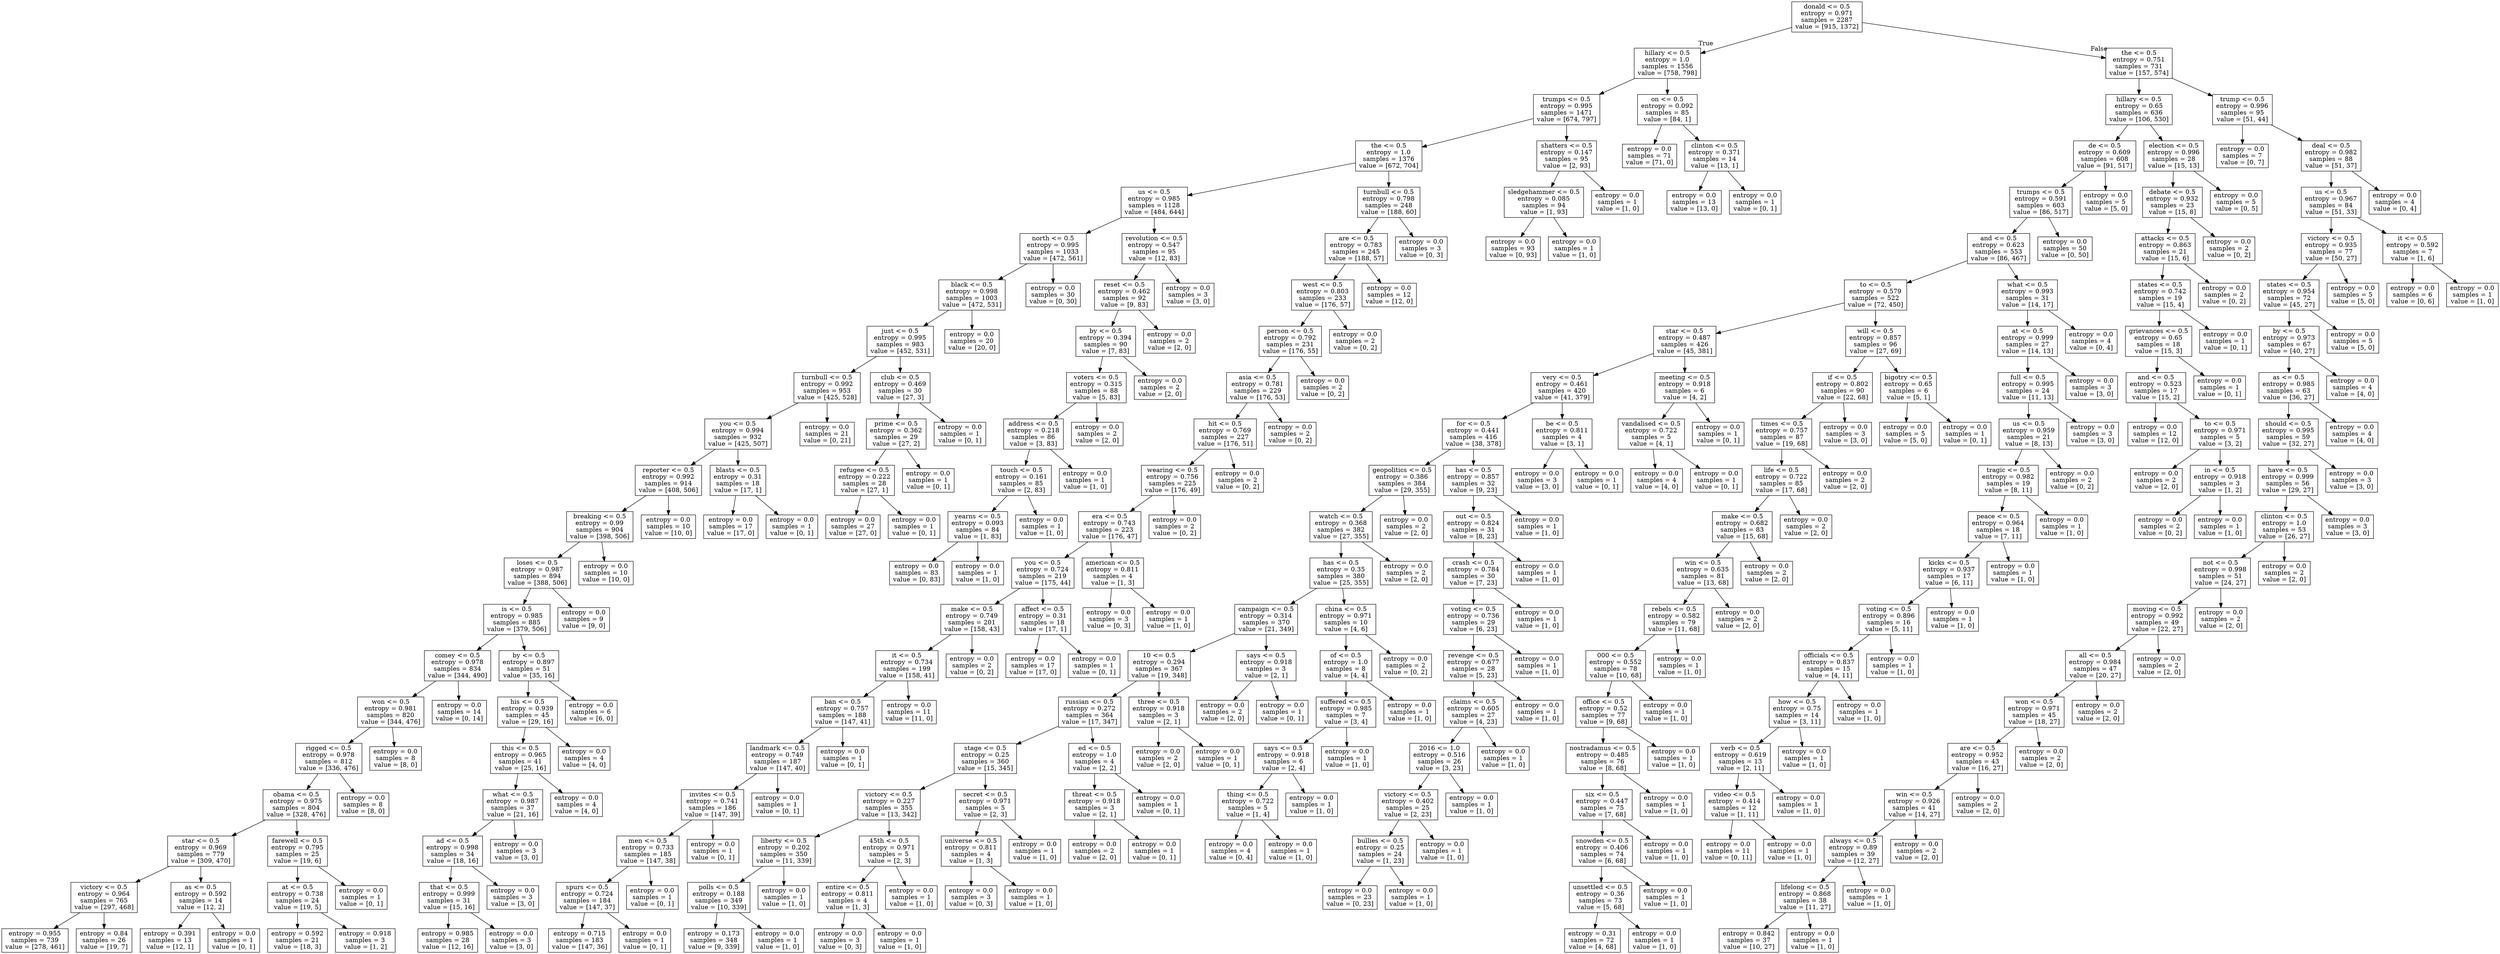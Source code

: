 digraph Tree {
node [shape=box] ;
0 [label="donald <= 0.5\nentropy = 0.971\nsamples = 2287\nvalue = [915, 1372]"] ;
1 [label="hillary <= 0.5\nentropy = 1.0\nsamples = 1556\nvalue = [758, 798]"] ;
0 -> 1 [labeldistance=2.5, labelangle=45, headlabel="True"] ;
2 [label="trumps <= 0.5\nentropy = 0.995\nsamples = 1471\nvalue = [674, 797]"] ;
1 -> 2 ;
3 [label="the <= 0.5\nentropy = 1.0\nsamples = 1376\nvalue = [672, 704]"] ;
2 -> 3 ;
4 [label="us <= 0.5\nentropy = 0.985\nsamples = 1128\nvalue = [484, 644]"] ;
3 -> 4 ;
5 [label="north <= 0.5\nentropy = 0.995\nsamples = 1033\nvalue = [472, 561]"] ;
4 -> 5 ;
6 [label="black <= 0.5\nentropy = 0.998\nsamples = 1003\nvalue = [472, 531]"] ;
5 -> 6 ;
7 [label="just <= 0.5\nentropy = 0.995\nsamples = 983\nvalue = [452, 531]"] ;
6 -> 7 ;
8 [label="turnbull <= 0.5\nentropy = 0.992\nsamples = 953\nvalue = [425, 528]"] ;
7 -> 8 ;
9 [label="you <= 0.5\nentropy = 0.994\nsamples = 932\nvalue = [425, 507]"] ;
8 -> 9 ;
10 [label="reporter <= 0.5\nentropy = 0.992\nsamples = 914\nvalue = [408, 506]"] ;
9 -> 10 ;
11 [label="breaking <= 0.5\nentropy = 0.99\nsamples = 904\nvalue = [398, 506]"] ;
10 -> 11 ;
12 [label="loses <= 0.5\nentropy = 0.987\nsamples = 894\nvalue = [388, 506]"] ;
11 -> 12 ;
13 [label="is <= 0.5\nentropy = 0.985\nsamples = 885\nvalue = [379, 506]"] ;
12 -> 13 ;
14 [label="comey <= 0.5\nentropy = 0.978\nsamples = 834\nvalue = [344, 490]"] ;
13 -> 14 ;
15 [label="won <= 0.5\nentropy = 0.981\nsamples = 820\nvalue = [344, 476]"] ;
14 -> 15 ;
16 [label="rigged <= 0.5\nentropy = 0.978\nsamples = 812\nvalue = [336, 476]"] ;
15 -> 16 ;
17 [label="obama <= 0.5\nentropy = 0.975\nsamples = 804\nvalue = [328, 476]"] ;
16 -> 17 ;
18 [label="star <= 0.5\nentropy = 0.969\nsamples = 779\nvalue = [309, 470]"] ;
17 -> 18 ;
19 [label="victory <= 0.5\nentropy = 0.964\nsamples = 765\nvalue = [297, 468]"] ;
18 -> 19 ;
20 [label="entropy = 0.955\nsamples = 739\nvalue = [278, 461]"] ;
19 -> 20 ;
21 [label="entropy = 0.84\nsamples = 26\nvalue = [19, 7]"] ;
19 -> 21 ;
22 [label="as <= 0.5\nentropy = 0.592\nsamples = 14\nvalue = [12, 2]"] ;
18 -> 22 ;
23 [label="entropy = 0.391\nsamples = 13\nvalue = [12, 1]"] ;
22 -> 23 ;
24 [label="entropy = 0.0\nsamples = 1\nvalue = [0, 1]"] ;
22 -> 24 ;
25 [label="farewell <= 0.5\nentropy = 0.795\nsamples = 25\nvalue = [19, 6]"] ;
17 -> 25 ;
26 [label="at <= 0.5\nentropy = 0.738\nsamples = 24\nvalue = [19, 5]"] ;
25 -> 26 ;
27 [label="entropy = 0.592\nsamples = 21\nvalue = [18, 3]"] ;
26 -> 27 ;
28 [label="entropy = 0.918\nsamples = 3\nvalue = [1, 2]"] ;
26 -> 28 ;
29 [label="entropy = 0.0\nsamples = 1\nvalue = [0, 1]"] ;
25 -> 29 ;
30 [label="entropy = 0.0\nsamples = 8\nvalue = [8, 0]"] ;
16 -> 30 ;
31 [label="entropy = 0.0\nsamples = 8\nvalue = [8, 0]"] ;
15 -> 31 ;
32 [label="entropy = 0.0\nsamples = 14\nvalue = [0, 14]"] ;
14 -> 32 ;
33 [label="by <= 0.5\nentropy = 0.897\nsamples = 51\nvalue = [35, 16]"] ;
13 -> 33 ;
34 [label="his <= 0.5\nentropy = 0.939\nsamples = 45\nvalue = [29, 16]"] ;
33 -> 34 ;
35 [label="this <= 0.5\nentropy = 0.965\nsamples = 41\nvalue = [25, 16]"] ;
34 -> 35 ;
36 [label="what <= 0.5\nentropy = 0.987\nsamples = 37\nvalue = [21, 16]"] ;
35 -> 36 ;
37 [label="ad <= 0.5\nentropy = 0.998\nsamples = 34\nvalue = [18, 16]"] ;
36 -> 37 ;
38 [label="that <= 0.5\nentropy = 0.999\nsamples = 31\nvalue = [15, 16]"] ;
37 -> 38 ;
39 [label="entropy = 0.985\nsamples = 28\nvalue = [12, 16]"] ;
38 -> 39 ;
40 [label="entropy = 0.0\nsamples = 3\nvalue = [3, 0]"] ;
38 -> 40 ;
41 [label="entropy = 0.0\nsamples = 3\nvalue = [3, 0]"] ;
37 -> 41 ;
42 [label="entropy = 0.0\nsamples = 3\nvalue = [3, 0]"] ;
36 -> 42 ;
43 [label="entropy = 0.0\nsamples = 4\nvalue = [4, 0]"] ;
35 -> 43 ;
44 [label="entropy = 0.0\nsamples = 4\nvalue = [4, 0]"] ;
34 -> 44 ;
45 [label="entropy = 0.0\nsamples = 6\nvalue = [6, 0]"] ;
33 -> 45 ;
46 [label="entropy = 0.0\nsamples = 9\nvalue = [9, 0]"] ;
12 -> 46 ;
47 [label="entropy = 0.0\nsamples = 10\nvalue = [10, 0]"] ;
11 -> 47 ;
48 [label="entropy = 0.0\nsamples = 10\nvalue = [10, 0]"] ;
10 -> 48 ;
49 [label="blasts <= 0.5\nentropy = 0.31\nsamples = 18\nvalue = [17, 1]"] ;
9 -> 49 ;
50 [label="entropy = 0.0\nsamples = 17\nvalue = [17, 0]"] ;
49 -> 50 ;
51 [label="entropy = 0.0\nsamples = 1\nvalue = [0, 1]"] ;
49 -> 51 ;
52 [label="entropy = 0.0\nsamples = 21\nvalue = [0, 21]"] ;
8 -> 52 ;
53 [label="club <= 0.5\nentropy = 0.469\nsamples = 30\nvalue = [27, 3]"] ;
7 -> 53 ;
54 [label="prime <= 0.5\nentropy = 0.362\nsamples = 29\nvalue = [27, 2]"] ;
53 -> 54 ;
55 [label="refugee <= 0.5\nentropy = 0.222\nsamples = 28\nvalue = [27, 1]"] ;
54 -> 55 ;
56 [label="entropy = 0.0\nsamples = 27\nvalue = [27, 0]"] ;
55 -> 56 ;
57 [label="entropy = 0.0\nsamples = 1\nvalue = [0, 1]"] ;
55 -> 57 ;
58 [label="entropy = 0.0\nsamples = 1\nvalue = [0, 1]"] ;
54 -> 58 ;
59 [label="entropy = 0.0\nsamples = 1\nvalue = [0, 1]"] ;
53 -> 59 ;
60 [label="entropy = 0.0\nsamples = 20\nvalue = [20, 0]"] ;
6 -> 60 ;
61 [label="entropy = 0.0\nsamples = 30\nvalue = [0, 30]"] ;
5 -> 61 ;
62 [label="revolution <= 0.5\nentropy = 0.547\nsamples = 95\nvalue = [12, 83]"] ;
4 -> 62 ;
63 [label="reset <= 0.5\nentropy = 0.462\nsamples = 92\nvalue = [9, 83]"] ;
62 -> 63 ;
64 [label="by <= 0.5\nentropy = 0.394\nsamples = 90\nvalue = [7, 83]"] ;
63 -> 64 ;
65 [label="voters <= 0.5\nentropy = 0.315\nsamples = 88\nvalue = [5, 83]"] ;
64 -> 65 ;
66 [label="address <= 0.5\nentropy = 0.218\nsamples = 86\nvalue = [3, 83]"] ;
65 -> 66 ;
67 [label="touch <= 0.5\nentropy = 0.161\nsamples = 85\nvalue = [2, 83]"] ;
66 -> 67 ;
68 [label="yearns <= 0.5\nentropy = 0.093\nsamples = 84\nvalue = [1, 83]"] ;
67 -> 68 ;
69 [label="entropy = 0.0\nsamples = 83\nvalue = [0, 83]"] ;
68 -> 69 ;
70 [label="entropy = 0.0\nsamples = 1\nvalue = [1, 0]"] ;
68 -> 70 ;
71 [label="entropy = 0.0\nsamples = 1\nvalue = [1, 0]"] ;
67 -> 71 ;
72 [label="entropy = 0.0\nsamples = 1\nvalue = [1, 0]"] ;
66 -> 72 ;
73 [label="entropy = 0.0\nsamples = 2\nvalue = [2, 0]"] ;
65 -> 73 ;
74 [label="entropy = 0.0\nsamples = 2\nvalue = [2, 0]"] ;
64 -> 74 ;
75 [label="entropy = 0.0\nsamples = 2\nvalue = [2, 0]"] ;
63 -> 75 ;
76 [label="entropy = 0.0\nsamples = 3\nvalue = [3, 0]"] ;
62 -> 76 ;
77 [label="turnbull <= 0.5\nentropy = 0.798\nsamples = 248\nvalue = [188, 60]"] ;
3 -> 77 ;
78 [label="are <= 0.5\nentropy = 0.783\nsamples = 245\nvalue = [188, 57]"] ;
77 -> 78 ;
79 [label="west <= 0.5\nentropy = 0.803\nsamples = 233\nvalue = [176, 57]"] ;
78 -> 79 ;
80 [label="person <= 0.5\nentropy = 0.792\nsamples = 231\nvalue = [176, 55]"] ;
79 -> 80 ;
81 [label="asia <= 0.5\nentropy = 0.781\nsamples = 229\nvalue = [176, 53]"] ;
80 -> 81 ;
82 [label="hit <= 0.5\nentropy = 0.769\nsamples = 227\nvalue = [176, 51]"] ;
81 -> 82 ;
83 [label="wearing <= 0.5\nentropy = 0.756\nsamples = 225\nvalue = [176, 49]"] ;
82 -> 83 ;
84 [label="era <= 0.5\nentropy = 0.743\nsamples = 223\nvalue = [176, 47]"] ;
83 -> 84 ;
85 [label="you <= 0.5\nentropy = 0.724\nsamples = 219\nvalue = [175, 44]"] ;
84 -> 85 ;
86 [label="make <= 0.5\nentropy = 0.749\nsamples = 201\nvalue = [158, 43]"] ;
85 -> 86 ;
87 [label="it <= 0.5\nentropy = 0.734\nsamples = 199\nvalue = [158, 41]"] ;
86 -> 87 ;
88 [label="ban <= 0.5\nentropy = 0.757\nsamples = 188\nvalue = [147, 41]"] ;
87 -> 88 ;
89 [label="landmark <= 0.5\nentropy = 0.749\nsamples = 187\nvalue = [147, 40]"] ;
88 -> 89 ;
90 [label="invites <= 0.5\nentropy = 0.741\nsamples = 186\nvalue = [147, 39]"] ;
89 -> 90 ;
91 [label="men <= 0.5\nentropy = 0.733\nsamples = 185\nvalue = [147, 38]"] ;
90 -> 91 ;
92 [label="spurs <= 0.5\nentropy = 0.724\nsamples = 184\nvalue = [147, 37]"] ;
91 -> 92 ;
93 [label="entropy = 0.715\nsamples = 183\nvalue = [147, 36]"] ;
92 -> 93 ;
94 [label="entropy = 0.0\nsamples = 1\nvalue = [0, 1]"] ;
92 -> 94 ;
95 [label="entropy = 0.0\nsamples = 1\nvalue = [0, 1]"] ;
91 -> 95 ;
96 [label="entropy = 0.0\nsamples = 1\nvalue = [0, 1]"] ;
90 -> 96 ;
97 [label="entropy = 0.0\nsamples = 1\nvalue = [0, 1]"] ;
89 -> 97 ;
98 [label="entropy = 0.0\nsamples = 1\nvalue = [0, 1]"] ;
88 -> 98 ;
99 [label="entropy = 0.0\nsamples = 11\nvalue = [11, 0]"] ;
87 -> 99 ;
100 [label="entropy = 0.0\nsamples = 2\nvalue = [0, 2]"] ;
86 -> 100 ;
101 [label="affect <= 0.5\nentropy = 0.31\nsamples = 18\nvalue = [17, 1]"] ;
85 -> 101 ;
102 [label="entropy = 0.0\nsamples = 17\nvalue = [17, 0]"] ;
101 -> 102 ;
103 [label="entropy = 0.0\nsamples = 1\nvalue = [0, 1]"] ;
101 -> 103 ;
104 [label="american <= 0.5\nentropy = 0.811\nsamples = 4\nvalue = [1, 3]"] ;
84 -> 104 ;
105 [label="entropy = 0.0\nsamples = 3\nvalue = [0, 3]"] ;
104 -> 105 ;
106 [label="entropy = 0.0\nsamples = 1\nvalue = [1, 0]"] ;
104 -> 106 ;
107 [label="entropy = 0.0\nsamples = 2\nvalue = [0, 2]"] ;
83 -> 107 ;
108 [label="entropy = 0.0\nsamples = 2\nvalue = [0, 2]"] ;
82 -> 108 ;
109 [label="entropy = 0.0\nsamples = 2\nvalue = [0, 2]"] ;
81 -> 109 ;
110 [label="entropy = 0.0\nsamples = 2\nvalue = [0, 2]"] ;
80 -> 110 ;
111 [label="entropy = 0.0\nsamples = 2\nvalue = [0, 2]"] ;
79 -> 111 ;
112 [label="entropy = 0.0\nsamples = 12\nvalue = [12, 0]"] ;
78 -> 112 ;
113 [label="entropy = 0.0\nsamples = 3\nvalue = [0, 3]"] ;
77 -> 113 ;
114 [label="shatters <= 0.5\nentropy = 0.147\nsamples = 95\nvalue = [2, 93]"] ;
2 -> 114 ;
115 [label="sledgehammer <= 0.5\nentropy = 0.085\nsamples = 94\nvalue = [1, 93]"] ;
114 -> 115 ;
116 [label="entropy = 0.0\nsamples = 93\nvalue = [0, 93]"] ;
115 -> 116 ;
117 [label="entropy = 0.0\nsamples = 1\nvalue = [1, 0]"] ;
115 -> 117 ;
118 [label="entropy = 0.0\nsamples = 1\nvalue = [1, 0]"] ;
114 -> 118 ;
119 [label="on <= 0.5\nentropy = 0.092\nsamples = 85\nvalue = [84, 1]"] ;
1 -> 119 ;
120 [label="entropy = 0.0\nsamples = 71\nvalue = [71, 0]"] ;
119 -> 120 ;
121 [label="clinton <= 0.5\nentropy = 0.371\nsamples = 14\nvalue = [13, 1]"] ;
119 -> 121 ;
122 [label="entropy = 0.0\nsamples = 13\nvalue = [13, 0]"] ;
121 -> 122 ;
123 [label="entropy = 0.0\nsamples = 1\nvalue = [0, 1]"] ;
121 -> 123 ;
124 [label="the <= 0.5\nentropy = 0.751\nsamples = 731\nvalue = [157, 574]"] ;
0 -> 124 [labeldistance=2.5, labelangle=-45, headlabel="False"] ;
125 [label="hillary <= 0.5\nentropy = 0.65\nsamples = 636\nvalue = [106, 530]"] ;
124 -> 125 ;
126 [label="de <= 0.5\nentropy = 0.609\nsamples = 608\nvalue = [91, 517]"] ;
125 -> 126 ;
127 [label="trumps <= 0.5\nentropy = 0.591\nsamples = 603\nvalue = [86, 517]"] ;
126 -> 127 ;
128 [label="and <= 0.5\nentropy = 0.623\nsamples = 553\nvalue = [86, 467]"] ;
127 -> 128 ;
129 [label="to <= 0.5\nentropy = 0.579\nsamples = 522\nvalue = [72, 450]"] ;
128 -> 129 ;
130 [label="star <= 0.5\nentropy = 0.487\nsamples = 426\nvalue = [45, 381]"] ;
129 -> 130 ;
131 [label="very <= 0.5\nentropy = 0.461\nsamples = 420\nvalue = [41, 379]"] ;
130 -> 131 ;
132 [label="for <= 0.5\nentropy = 0.441\nsamples = 416\nvalue = [38, 378]"] ;
131 -> 132 ;
133 [label="geopolitics <= 0.5\nentropy = 0.386\nsamples = 384\nvalue = [29, 355]"] ;
132 -> 133 ;
134 [label="watch <= 0.5\nentropy = 0.368\nsamples = 382\nvalue = [27, 355]"] ;
133 -> 134 ;
135 [label="has <= 0.5\nentropy = 0.35\nsamples = 380\nvalue = [25, 355]"] ;
134 -> 135 ;
136 [label="campaign <= 0.5\nentropy = 0.314\nsamples = 370\nvalue = [21, 349]"] ;
135 -> 136 ;
137 [label="10 <= 0.5\nentropy = 0.294\nsamples = 367\nvalue = [19, 348]"] ;
136 -> 137 ;
138 [label="russian <= 0.5\nentropy = 0.272\nsamples = 364\nvalue = [17, 347]"] ;
137 -> 138 ;
139 [label="stage <= 0.5\nentropy = 0.25\nsamples = 360\nvalue = [15, 345]"] ;
138 -> 139 ;
140 [label="victory <= 0.5\nentropy = 0.227\nsamples = 355\nvalue = [13, 342]"] ;
139 -> 140 ;
141 [label="liberty <= 0.5\nentropy = 0.202\nsamples = 350\nvalue = [11, 339]"] ;
140 -> 141 ;
142 [label="polls <= 0.5\nentropy = 0.188\nsamples = 349\nvalue = [10, 339]"] ;
141 -> 142 ;
143 [label="entropy = 0.173\nsamples = 348\nvalue = [9, 339]"] ;
142 -> 143 ;
144 [label="entropy = 0.0\nsamples = 1\nvalue = [1, 0]"] ;
142 -> 144 ;
145 [label="entropy = 0.0\nsamples = 1\nvalue = [1, 0]"] ;
141 -> 145 ;
146 [label="45th <= 0.5\nentropy = 0.971\nsamples = 5\nvalue = [2, 3]"] ;
140 -> 146 ;
147 [label="entire <= 0.5\nentropy = 0.811\nsamples = 4\nvalue = [1, 3]"] ;
146 -> 147 ;
148 [label="entropy = 0.0\nsamples = 3\nvalue = [0, 3]"] ;
147 -> 148 ;
149 [label="entropy = 0.0\nsamples = 1\nvalue = [1, 0]"] ;
147 -> 149 ;
150 [label="entropy = 0.0\nsamples = 1\nvalue = [1, 0]"] ;
146 -> 150 ;
151 [label="secret <= 0.5\nentropy = 0.971\nsamples = 5\nvalue = [2, 3]"] ;
139 -> 151 ;
152 [label="universe <= 0.5\nentropy = 0.811\nsamples = 4\nvalue = [1, 3]"] ;
151 -> 152 ;
153 [label="entropy = 0.0\nsamples = 3\nvalue = [0, 3]"] ;
152 -> 153 ;
154 [label="entropy = 0.0\nsamples = 1\nvalue = [1, 0]"] ;
152 -> 154 ;
155 [label="entropy = 0.0\nsamples = 1\nvalue = [1, 0]"] ;
151 -> 155 ;
156 [label="ed <= 0.5\nentropy = 1.0\nsamples = 4\nvalue = [2, 2]"] ;
138 -> 156 ;
157 [label="threat <= 0.5\nentropy = 0.918\nsamples = 3\nvalue = [2, 1]"] ;
156 -> 157 ;
158 [label="entropy = 0.0\nsamples = 2\nvalue = [2, 0]"] ;
157 -> 158 ;
159 [label="entropy = 0.0\nsamples = 1\nvalue = [0, 1]"] ;
157 -> 159 ;
160 [label="entropy = 0.0\nsamples = 1\nvalue = [0, 1]"] ;
156 -> 160 ;
161 [label="three <= 0.5\nentropy = 0.918\nsamples = 3\nvalue = [2, 1]"] ;
137 -> 161 ;
162 [label="entropy = 0.0\nsamples = 2\nvalue = [2, 0]"] ;
161 -> 162 ;
163 [label="entropy = 0.0\nsamples = 1\nvalue = [0, 1]"] ;
161 -> 163 ;
164 [label="says <= 0.5\nentropy = 0.918\nsamples = 3\nvalue = [2, 1]"] ;
136 -> 164 ;
165 [label="entropy = 0.0\nsamples = 2\nvalue = [2, 0]"] ;
164 -> 165 ;
166 [label="entropy = 0.0\nsamples = 1\nvalue = [0, 1]"] ;
164 -> 166 ;
167 [label="china <= 0.5\nentropy = 0.971\nsamples = 10\nvalue = [4, 6]"] ;
135 -> 167 ;
168 [label="of <= 0.5\nentropy = 1.0\nsamples = 8\nvalue = [4, 4]"] ;
167 -> 168 ;
169 [label="suffered <= 0.5\nentropy = 0.985\nsamples = 7\nvalue = [3, 4]"] ;
168 -> 169 ;
170 [label="says <= 0.5\nentropy = 0.918\nsamples = 6\nvalue = [2, 4]"] ;
169 -> 170 ;
171 [label="thing <= 0.5\nentropy = 0.722\nsamples = 5\nvalue = [1, 4]"] ;
170 -> 171 ;
172 [label="entropy = 0.0\nsamples = 4\nvalue = [0, 4]"] ;
171 -> 172 ;
173 [label="entropy = 0.0\nsamples = 1\nvalue = [1, 0]"] ;
171 -> 173 ;
174 [label="entropy = 0.0\nsamples = 1\nvalue = [1, 0]"] ;
170 -> 174 ;
175 [label="entropy = 0.0\nsamples = 1\nvalue = [1, 0]"] ;
169 -> 175 ;
176 [label="entropy = 0.0\nsamples = 1\nvalue = [1, 0]"] ;
168 -> 176 ;
177 [label="entropy = 0.0\nsamples = 2\nvalue = [0, 2]"] ;
167 -> 177 ;
178 [label="entropy = 0.0\nsamples = 2\nvalue = [2, 0]"] ;
134 -> 178 ;
179 [label="entropy = 0.0\nsamples = 2\nvalue = [2, 0]"] ;
133 -> 179 ;
180 [label="has <= 0.5\nentropy = 0.857\nsamples = 32\nvalue = [9, 23]"] ;
132 -> 180 ;
181 [label="out <= 0.5\nentropy = 0.824\nsamples = 31\nvalue = [8, 23]"] ;
180 -> 181 ;
182 [label="crash <= 0.5\nentropy = 0.784\nsamples = 30\nvalue = [7, 23]"] ;
181 -> 182 ;
183 [label="voting <= 0.5\nentropy = 0.736\nsamples = 29\nvalue = [6, 23]"] ;
182 -> 183 ;
184 [label="revenge <= 0.5\nentropy = 0.677\nsamples = 28\nvalue = [5, 23]"] ;
183 -> 184 ;
185 [label="claims <= 0.5\nentropy = 0.605\nsamples = 27\nvalue = [4, 23]"] ;
184 -> 185 ;
186 [label="2016 <= 1.0\nentropy = 0.516\nsamples = 26\nvalue = [3, 23]"] ;
185 -> 186 ;
187 [label="victory <= 0.5\nentropy = 0.402\nsamples = 25\nvalue = [2, 23]"] ;
186 -> 187 ;
188 [label="bullies <= 0.5\nentropy = 0.25\nsamples = 24\nvalue = [1, 23]"] ;
187 -> 188 ;
189 [label="entropy = 0.0\nsamples = 23\nvalue = [0, 23]"] ;
188 -> 189 ;
190 [label="entropy = 0.0\nsamples = 1\nvalue = [1, 0]"] ;
188 -> 190 ;
191 [label="entropy = 0.0\nsamples = 1\nvalue = [1, 0]"] ;
187 -> 191 ;
192 [label="entropy = 0.0\nsamples = 1\nvalue = [1, 0]"] ;
186 -> 192 ;
193 [label="entropy = 0.0\nsamples = 1\nvalue = [1, 0]"] ;
185 -> 193 ;
194 [label="entropy = 0.0\nsamples = 1\nvalue = [1, 0]"] ;
184 -> 194 ;
195 [label="entropy = 0.0\nsamples = 1\nvalue = [1, 0]"] ;
183 -> 195 ;
196 [label="entropy = 0.0\nsamples = 1\nvalue = [1, 0]"] ;
182 -> 196 ;
197 [label="entropy = 0.0\nsamples = 1\nvalue = [1, 0]"] ;
181 -> 197 ;
198 [label="entropy = 0.0\nsamples = 1\nvalue = [1, 0]"] ;
180 -> 198 ;
199 [label="be <= 0.5\nentropy = 0.811\nsamples = 4\nvalue = [3, 1]"] ;
131 -> 199 ;
200 [label="entropy = 0.0\nsamples = 3\nvalue = [3, 0]"] ;
199 -> 200 ;
201 [label="entropy = 0.0\nsamples = 1\nvalue = [0, 1]"] ;
199 -> 201 ;
202 [label="meeting <= 0.5\nentropy = 0.918\nsamples = 6\nvalue = [4, 2]"] ;
130 -> 202 ;
203 [label="vandalised <= 0.5\nentropy = 0.722\nsamples = 5\nvalue = [4, 1]"] ;
202 -> 203 ;
204 [label="entropy = 0.0\nsamples = 4\nvalue = [4, 0]"] ;
203 -> 204 ;
205 [label="entropy = 0.0\nsamples = 1\nvalue = [0, 1]"] ;
203 -> 205 ;
206 [label="entropy = 0.0\nsamples = 1\nvalue = [0, 1]"] ;
202 -> 206 ;
207 [label="will <= 0.5\nentropy = 0.857\nsamples = 96\nvalue = [27, 69]"] ;
129 -> 207 ;
208 [label="if <= 0.5\nentropy = 0.802\nsamples = 90\nvalue = [22, 68]"] ;
207 -> 208 ;
209 [label="times <= 0.5\nentropy = 0.757\nsamples = 87\nvalue = [19, 68]"] ;
208 -> 209 ;
210 [label="life <= 0.5\nentropy = 0.722\nsamples = 85\nvalue = [17, 68]"] ;
209 -> 210 ;
211 [label="make <= 0.5\nentropy = 0.682\nsamples = 83\nvalue = [15, 68]"] ;
210 -> 211 ;
212 [label="win <= 0.5\nentropy = 0.635\nsamples = 81\nvalue = [13, 68]"] ;
211 -> 212 ;
213 [label="rebels <= 0.5\nentropy = 0.582\nsamples = 79\nvalue = [11, 68]"] ;
212 -> 213 ;
214 [label="000 <= 0.5\nentropy = 0.552\nsamples = 78\nvalue = [10, 68]"] ;
213 -> 214 ;
215 [label="office <= 0.5\nentropy = 0.52\nsamples = 77\nvalue = [9, 68]"] ;
214 -> 215 ;
216 [label="nostradamus <= 0.5\nentropy = 0.485\nsamples = 76\nvalue = [8, 68]"] ;
215 -> 216 ;
217 [label="six <= 0.5\nentropy = 0.447\nsamples = 75\nvalue = [7, 68]"] ;
216 -> 217 ;
218 [label="snowden <= 0.5\nentropy = 0.406\nsamples = 74\nvalue = [6, 68]"] ;
217 -> 218 ;
219 [label="unsettled <= 0.5\nentropy = 0.36\nsamples = 73\nvalue = [5, 68]"] ;
218 -> 219 ;
220 [label="entropy = 0.31\nsamples = 72\nvalue = [4, 68]"] ;
219 -> 220 ;
221 [label="entropy = 0.0\nsamples = 1\nvalue = [1, 0]"] ;
219 -> 221 ;
222 [label="entropy = 0.0\nsamples = 1\nvalue = [1, 0]"] ;
218 -> 222 ;
223 [label="entropy = 0.0\nsamples = 1\nvalue = [1, 0]"] ;
217 -> 223 ;
224 [label="entropy = 0.0\nsamples = 1\nvalue = [1, 0]"] ;
216 -> 224 ;
225 [label="entropy = 0.0\nsamples = 1\nvalue = [1, 0]"] ;
215 -> 225 ;
226 [label="entropy = 0.0\nsamples = 1\nvalue = [1, 0]"] ;
214 -> 226 ;
227 [label="entropy = 0.0\nsamples = 1\nvalue = [1, 0]"] ;
213 -> 227 ;
228 [label="entropy = 0.0\nsamples = 2\nvalue = [2, 0]"] ;
212 -> 228 ;
229 [label="entropy = 0.0\nsamples = 2\nvalue = [2, 0]"] ;
211 -> 229 ;
230 [label="entropy = 0.0\nsamples = 2\nvalue = [2, 0]"] ;
210 -> 230 ;
231 [label="entropy = 0.0\nsamples = 2\nvalue = [2, 0]"] ;
209 -> 231 ;
232 [label="entropy = 0.0\nsamples = 3\nvalue = [3, 0]"] ;
208 -> 232 ;
233 [label="bigotry <= 0.5\nentropy = 0.65\nsamples = 6\nvalue = [5, 1]"] ;
207 -> 233 ;
234 [label="entropy = 0.0\nsamples = 5\nvalue = [5, 0]"] ;
233 -> 234 ;
235 [label="entropy = 0.0\nsamples = 1\nvalue = [0, 1]"] ;
233 -> 235 ;
236 [label="what <= 0.5\nentropy = 0.993\nsamples = 31\nvalue = [14, 17]"] ;
128 -> 236 ;
237 [label="at <= 0.5\nentropy = 0.999\nsamples = 27\nvalue = [14, 13]"] ;
236 -> 237 ;
238 [label="full <= 0.5\nentropy = 0.995\nsamples = 24\nvalue = [11, 13]"] ;
237 -> 238 ;
239 [label="us <= 0.5\nentropy = 0.959\nsamples = 21\nvalue = [8, 13]"] ;
238 -> 239 ;
240 [label="tragic <= 0.5\nentropy = 0.982\nsamples = 19\nvalue = [8, 11]"] ;
239 -> 240 ;
241 [label="peace <= 0.5\nentropy = 0.964\nsamples = 18\nvalue = [7, 11]"] ;
240 -> 241 ;
242 [label="kicks <= 0.5\nentropy = 0.937\nsamples = 17\nvalue = [6, 11]"] ;
241 -> 242 ;
243 [label="voting <= 0.5\nentropy = 0.896\nsamples = 16\nvalue = [5, 11]"] ;
242 -> 243 ;
244 [label="officials <= 0.5\nentropy = 0.837\nsamples = 15\nvalue = [4, 11]"] ;
243 -> 244 ;
245 [label="how <= 0.5\nentropy = 0.75\nsamples = 14\nvalue = [3, 11]"] ;
244 -> 245 ;
246 [label="verb <= 0.5\nentropy = 0.619\nsamples = 13\nvalue = [2, 11]"] ;
245 -> 246 ;
247 [label="video <= 0.5\nentropy = 0.414\nsamples = 12\nvalue = [1, 11]"] ;
246 -> 247 ;
248 [label="entropy = 0.0\nsamples = 11\nvalue = [0, 11]"] ;
247 -> 248 ;
249 [label="entropy = 0.0\nsamples = 1\nvalue = [1, 0]"] ;
247 -> 249 ;
250 [label="entropy = 0.0\nsamples = 1\nvalue = [1, 0]"] ;
246 -> 250 ;
251 [label="entropy = 0.0\nsamples = 1\nvalue = [1, 0]"] ;
245 -> 251 ;
252 [label="entropy = 0.0\nsamples = 1\nvalue = [1, 0]"] ;
244 -> 252 ;
253 [label="entropy = 0.0\nsamples = 1\nvalue = [1, 0]"] ;
243 -> 253 ;
254 [label="entropy = 0.0\nsamples = 1\nvalue = [1, 0]"] ;
242 -> 254 ;
255 [label="entropy = 0.0\nsamples = 1\nvalue = [1, 0]"] ;
241 -> 255 ;
256 [label="entropy = 0.0\nsamples = 1\nvalue = [1, 0]"] ;
240 -> 256 ;
257 [label="entropy = 0.0\nsamples = 2\nvalue = [0, 2]"] ;
239 -> 257 ;
258 [label="entropy = 0.0\nsamples = 3\nvalue = [3, 0]"] ;
238 -> 258 ;
259 [label="entropy = 0.0\nsamples = 3\nvalue = [3, 0]"] ;
237 -> 259 ;
260 [label="entropy = 0.0\nsamples = 4\nvalue = [0, 4]"] ;
236 -> 260 ;
261 [label="entropy = 0.0\nsamples = 50\nvalue = [0, 50]"] ;
127 -> 261 ;
262 [label="entropy = 0.0\nsamples = 5\nvalue = [5, 0]"] ;
126 -> 262 ;
263 [label="election <= 0.5\nentropy = 0.996\nsamples = 28\nvalue = [15, 13]"] ;
125 -> 263 ;
264 [label="debate <= 0.5\nentropy = 0.932\nsamples = 23\nvalue = [15, 8]"] ;
263 -> 264 ;
265 [label="attacks <= 0.5\nentropy = 0.863\nsamples = 21\nvalue = [15, 6]"] ;
264 -> 265 ;
266 [label="states <= 0.5\nentropy = 0.742\nsamples = 19\nvalue = [15, 4]"] ;
265 -> 266 ;
267 [label="grievances <= 0.5\nentropy = 0.65\nsamples = 18\nvalue = [15, 3]"] ;
266 -> 267 ;
268 [label="and <= 0.5\nentropy = 0.523\nsamples = 17\nvalue = [15, 2]"] ;
267 -> 268 ;
269 [label="entropy = 0.0\nsamples = 12\nvalue = [12, 0]"] ;
268 -> 269 ;
270 [label="to <= 0.5\nentropy = 0.971\nsamples = 5\nvalue = [3, 2]"] ;
268 -> 270 ;
271 [label="entropy = 0.0\nsamples = 2\nvalue = [2, 0]"] ;
270 -> 271 ;
272 [label="in <= 0.5\nentropy = 0.918\nsamples = 3\nvalue = [1, 2]"] ;
270 -> 272 ;
273 [label="entropy = 0.0\nsamples = 2\nvalue = [0, 2]"] ;
272 -> 273 ;
274 [label="entropy = 0.0\nsamples = 1\nvalue = [1, 0]"] ;
272 -> 274 ;
275 [label="entropy = 0.0\nsamples = 1\nvalue = [0, 1]"] ;
267 -> 275 ;
276 [label="entropy = 0.0\nsamples = 1\nvalue = [0, 1]"] ;
266 -> 276 ;
277 [label="entropy = 0.0\nsamples = 2\nvalue = [0, 2]"] ;
265 -> 277 ;
278 [label="entropy = 0.0\nsamples = 2\nvalue = [0, 2]"] ;
264 -> 278 ;
279 [label="entropy = 0.0\nsamples = 5\nvalue = [0, 5]"] ;
263 -> 279 ;
280 [label="trump <= 0.5\nentropy = 0.996\nsamples = 95\nvalue = [51, 44]"] ;
124 -> 280 ;
281 [label="entropy = 0.0\nsamples = 7\nvalue = [0, 7]"] ;
280 -> 281 ;
282 [label="deal <= 0.5\nentropy = 0.982\nsamples = 88\nvalue = [51, 37]"] ;
280 -> 282 ;
283 [label="us <= 0.5\nentropy = 0.967\nsamples = 84\nvalue = [51, 33]"] ;
282 -> 283 ;
284 [label="victory <= 0.5\nentropy = 0.935\nsamples = 77\nvalue = [50, 27]"] ;
283 -> 284 ;
285 [label="states <= 0.5\nentropy = 0.954\nsamples = 72\nvalue = [45, 27]"] ;
284 -> 285 ;
286 [label="by <= 0.5\nentropy = 0.973\nsamples = 67\nvalue = [40, 27]"] ;
285 -> 286 ;
287 [label="as <= 0.5\nentropy = 0.985\nsamples = 63\nvalue = [36, 27]"] ;
286 -> 287 ;
288 [label="should <= 0.5\nentropy = 0.995\nsamples = 59\nvalue = [32, 27]"] ;
287 -> 288 ;
289 [label="have <= 0.5\nentropy = 0.999\nsamples = 56\nvalue = [29, 27]"] ;
288 -> 289 ;
290 [label="clinton <= 0.5\nentropy = 1.0\nsamples = 53\nvalue = [26, 27]"] ;
289 -> 290 ;
291 [label="not <= 0.5\nentropy = 0.998\nsamples = 51\nvalue = [24, 27]"] ;
290 -> 291 ;
292 [label="moving <= 0.5\nentropy = 0.992\nsamples = 49\nvalue = [22, 27]"] ;
291 -> 292 ;
293 [label="all <= 0.5\nentropy = 0.984\nsamples = 47\nvalue = [20, 27]"] ;
292 -> 293 ;
294 [label="won <= 0.5\nentropy = 0.971\nsamples = 45\nvalue = [18, 27]"] ;
293 -> 294 ;
295 [label="are <= 0.5\nentropy = 0.952\nsamples = 43\nvalue = [16, 27]"] ;
294 -> 295 ;
296 [label="win <= 0.5\nentropy = 0.926\nsamples = 41\nvalue = [14, 27]"] ;
295 -> 296 ;
297 [label="always <= 0.5\nentropy = 0.89\nsamples = 39\nvalue = [12, 27]"] ;
296 -> 297 ;
298 [label="lifelong <= 0.5\nentropy = 0.868\nsamples = 38\nvalue = [11, 27]"] ;
297 -> 298 ;
299 [label="entropy = 0.842\nsamples = 37\nvalue = [10, 27]"] ;
298 -> 299 ;
300 [label="entropy = 0.0\nsamples = 1\nvalue = [1, 0]"] ;
298 -> 300 ;
301 [label="entropy = 0.0\nsamples = 1\nvalue = [1, 0]"] ;
297 -> 301 ;
302 [label="entropy = 0.0\nsamples = 2\nvalue = [2, 0]"] ;
296 -> 302 ;
303 [label="entropy = 0.0\nsamples = 2\nvalue = [2, 0]"] ;
295 -> 303 ;
304 [label="entropy = 0.0\nsamples = 2\nvalue = [2, 0]"] ;
294 -> 304 ;
305 [label="entropy = 0.0\nsamples = 2\nvalue = [2, 0]"] ;
293 -> 305 ;
306 [label="entropy = 0.0\nsamples = 2\nvalue = [2, 0]"] ;
292 -> 306 ;
307 [label="entropy = 0.0\nsamples = 2\nvalue = [2, 0]"] ;
291 -> 307 ;
308 [label="entropy = 0.0\nsamples = 2\nvalue = [2, 0]"] ;
290 -> 308 ;
309 [label="entropy = 0.0\nsamples = 3\nvalue = [3, 0]"] ;
289 -> 309 ;
310 [label="entropy = 0.0\nsamples = 3\nvalue = [3, 0]"] ;
288 -> 310 ;
311 [label="entropy = 0.0\nsamples = 4\nvalue = [4, 0]"] ;
287 -> 311 ;
312 [label="entropy = 0.0\nsamples = 4\nvalue = [4, 0]"] ;
286 -> 312 ;
313 [label="entropy = 0.0\nsamples = 5\nvalue = [5, 0]"] ;
285 -> 313 ;
314 [label="entropy = 0.0\nsamples = 5\nvalue = [5, 0]"] ;
284 -> 314 ;
315 [label="it <= 0.5\nentropy = 0.592\nsamples = 7\nvalue = [1, 6]"] ;
283 -> 315 ;
316 [label="entropy = 0.0\nsamples = 6\nvalue = [0, 6]"] ;
315 -> 316 ;
317 [label="entropy = 0.0\nsamples = 1\nvalue = [1, 0]"] ;
315 -> 317 ;
318 [label="entropy = 0.0\nsamples = 4\nvalue = [0, 4]"] ;
282 -> 318 ;
}